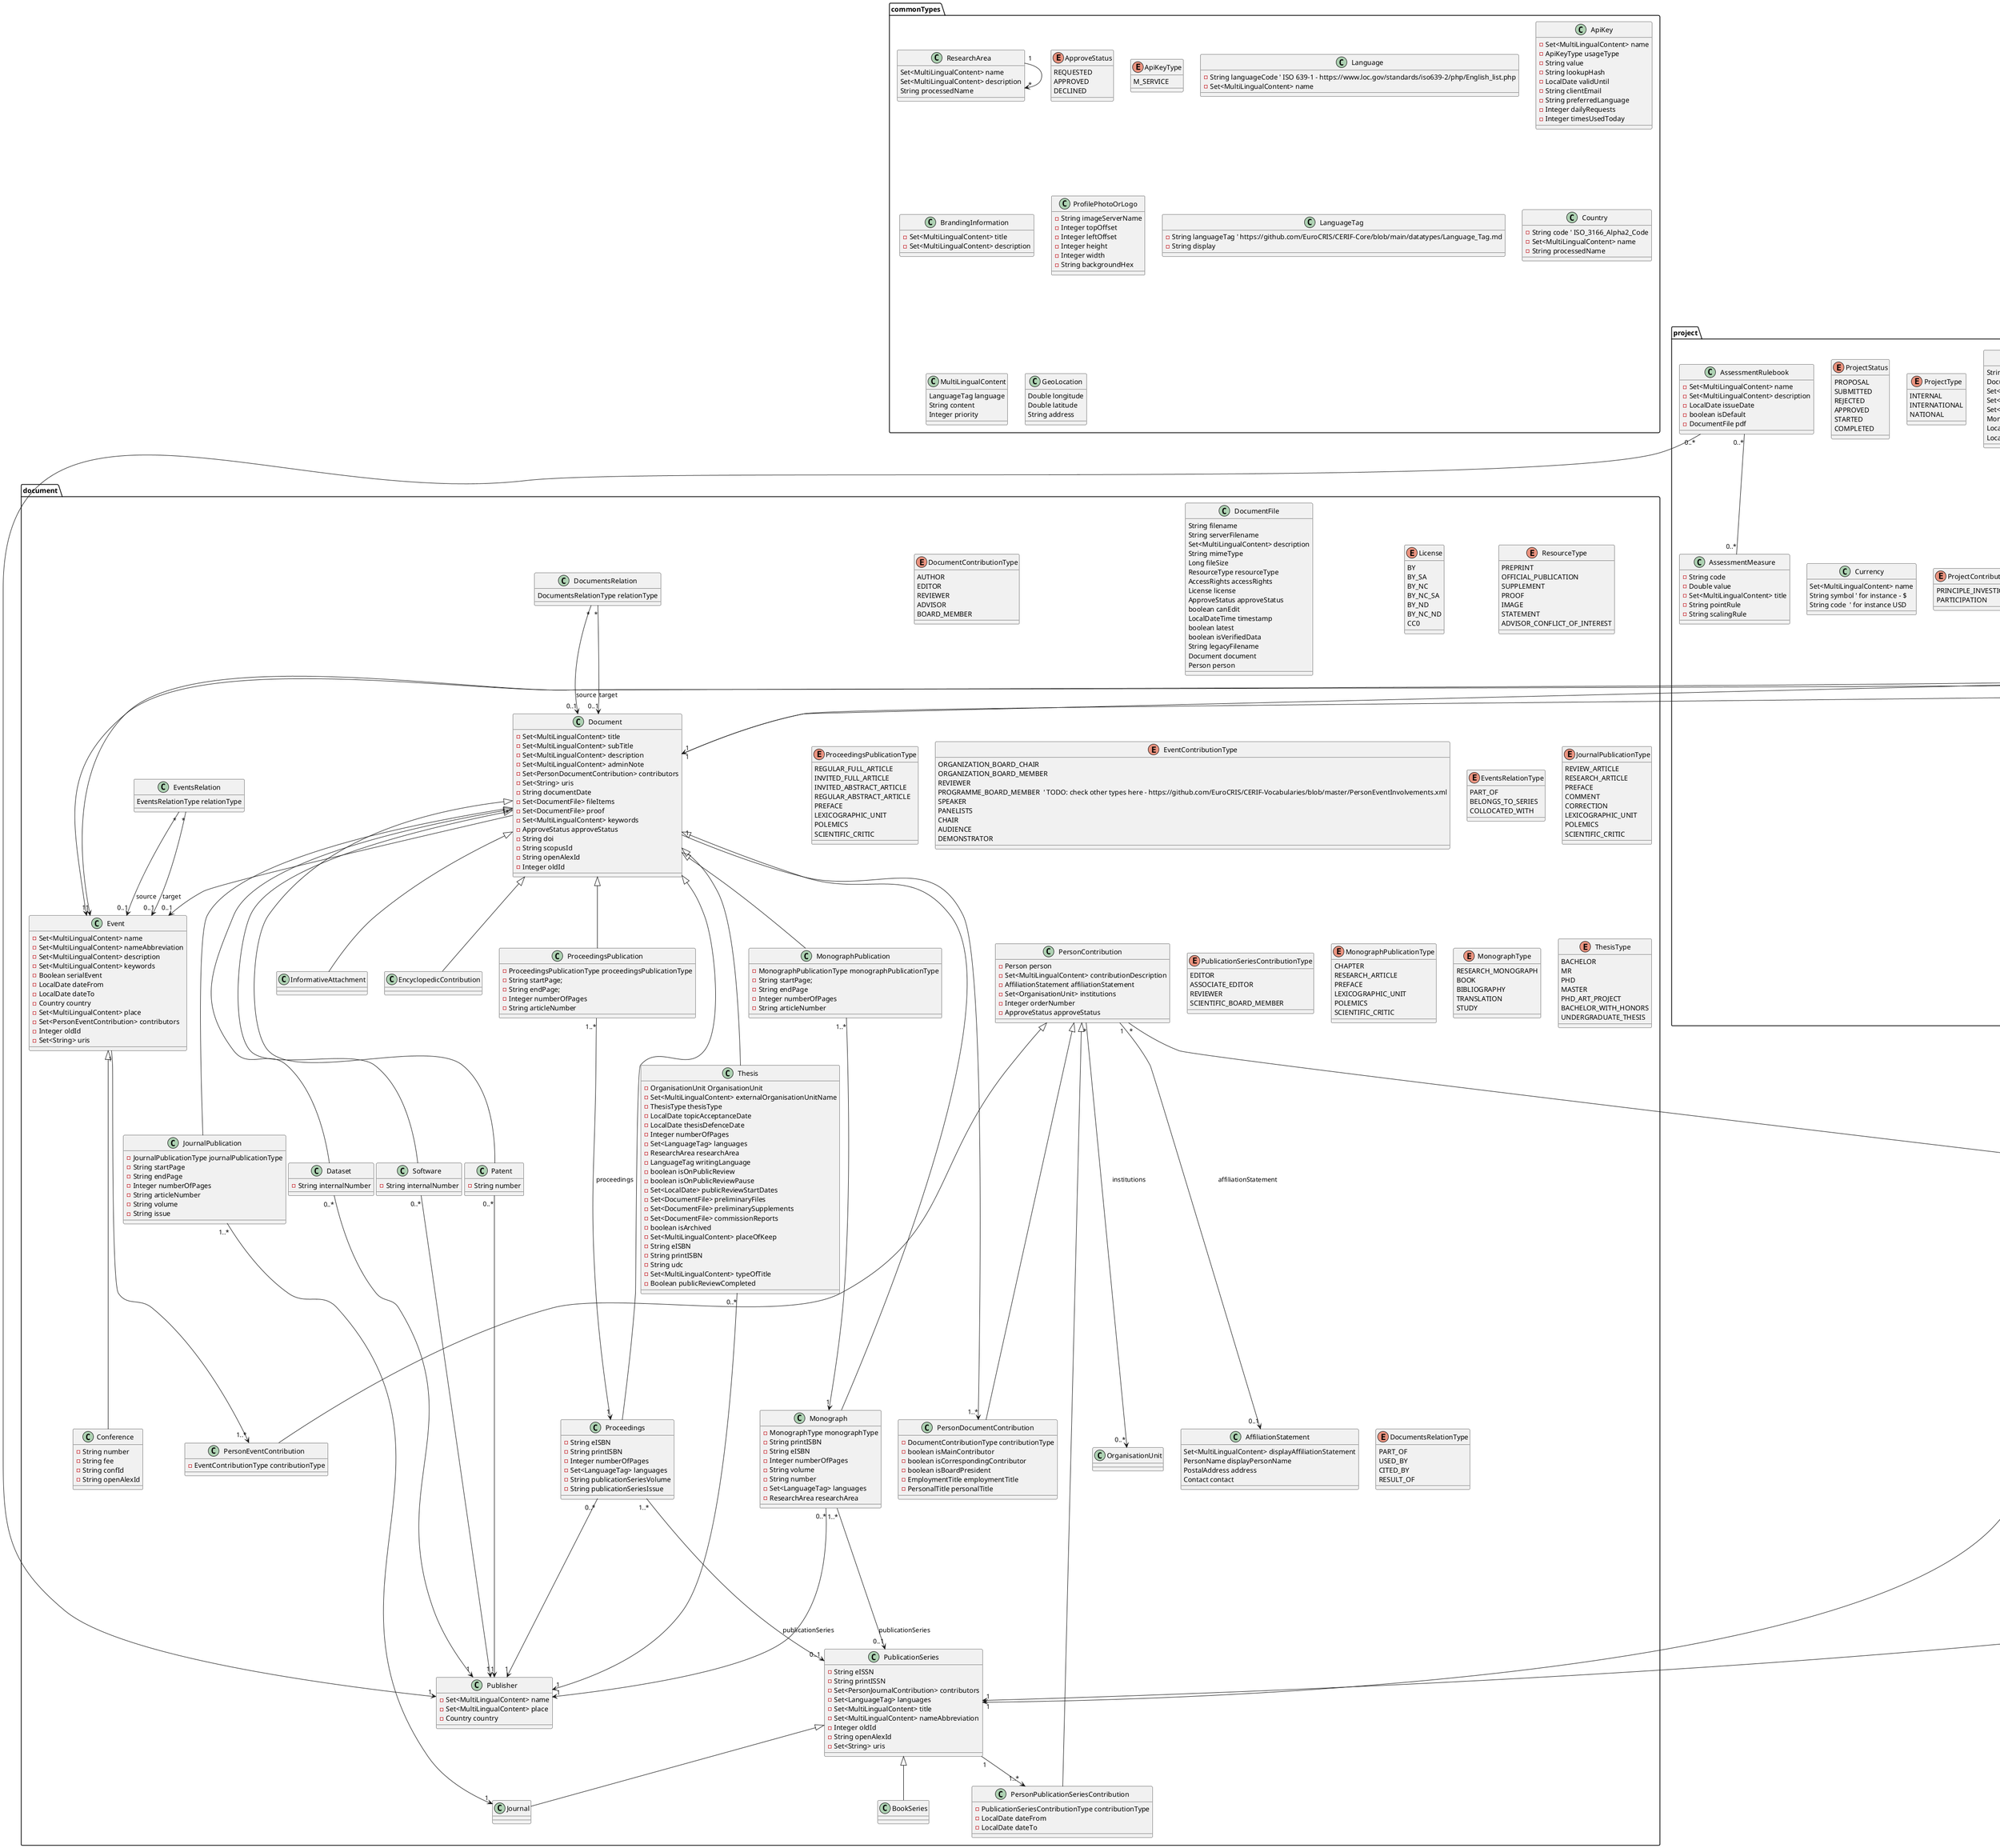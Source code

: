 @startuml teslaris

package commonTypes {

  enum ApproveStatus {
    REQUESTED
    APPROVED
    DECLINED
  }

  enum ApiKeyType {
      M_SERVICE
  }

  class Language {
    -String languageCode ' ISO 639-1 - https://www.loc.gov/standards/iso639-2/php/English_list.php
    -Set<MultiLingualContent> name
  }

  class ApiKey {
    -Set<MultiLingualContent> name
    -ApiKeyType usageType
    -String value
    -String lookupHash
    -LocalDate validUntil
    -String clientEmail
    -String preferredLanguage
    -Integer dailyRequests
    -Integer timesUsedToday
  }

  class BrandingInformation {
    -Set<MultiLingualContent> title
    -Set<MultiLingualContent> description
  }

  class ProfilePhotoOrLogo {
    -String imageServerName
    -Integer topOffset
    -Integer leftOffset
    -Integer height
    -Integer width
    -String backgroundHex
  }

  !startsub Language_Tag
    class LanguageTag {
      -String languageTag ' https://github.com/EuroCRIS/CERIF-Core/blob/main/datatypes/Language_Tag.md
      -String display
    }
  !endsub

  class Country {
    -String code ' ISO_3166_Alpha2_Code
    -Set<MultiLingualContent> name
    -String processedName
  }

  !startsub Multilingual_Content
    class MultiLingualContent {
      LanguageTag language
      String content
      Integer priority
    }
  !endsub

  class GeoLocation {
    Double longitude
    Double latitude
    String address
  }

  class ResearchArea {
    Set<MultiLingualContent> name
    Set<MultiLingualContent> description
    String processedName
  }
  ResearchArea "1" --> "*" ResearchArea
}


package user {
  enum UserRole {
    ADMIN
    RESEARCHER
    INSTITUTIONAL_EDITOR
    COMMISSION
    VICE_DEAN_FOR_SCIENCE
    INSTITUTIONAL_LIBRARIAN
    HEAD_OF_LIBRARY
    PROMOTION_REGISTRY_ADMINISTRATOR
  }

  enum UserNotificationPeriod {
      DAILY
      WEEKLY
      NEVER
  }

  class Privilege {
    -String name
  }

  class Authority {
    -String name
    -Set<Privilege> privileges
  }

  class User {
    -String email
    -String password
    -String note
    -Stirng firstname
    -Stirng lastname
    -boolean locked
    -boolean canTakeRole
    -LanguageTag preferedUILanguage
    -LanguageTag preferredReferenceCataloguingLanguage
    -Authority authority
    -Person person
    -OrganisationUnit OrganisationUnit
    -Commission commission
    -UserNotificationPeriod userNotificationPeriod
  }

  class UserAccountActivation {
    -String activationToken
  }
  UserActivation -> User

  class EmailUpdateRequest {
    -String emailUpdateToken
    -String newEmailAddress
  }
  EmailUpdateRequest -> User

  class RefreshToken {
    -String refreshTokenValue
  }
  RefreshToken -> User
}


package person {

!startsub Person
  class Person {
    -PersonName name
    -Set<PersonName> otherNames
    +String name()
    -Set<Involvement> involvements
    -Set<ExpertiseOrSkill> expertisesAndSkills
    -Set<Prize> prizes
    -Set<MultiLingualContent> biography
    -Set<MultiLingualContent> keyword
    -String apvnt
    -String eCrisId
    -String eNaukaId
    -String orcid
    -String scopusAuthorId
    -String openAlexId
    -Integer oldId
    -Set<ResearchArea> researchAreas
    -ApproveStatus approveStatus
  }
!endsub

  class PersonName {
    -String firstname
    -String otherName
    -String lastname
    -LocalDate dateFrom
    -LocalDate dateTo
  }

  class PersonalInfo {
    -LocalDate localBirth
    -String placeOfBrith
    -Sex sex
    -PostalAddress postalAddress
    -Contact contact
  }

  class Contact {
      -String contactEmail
      -String phoneNumber
  }

  class PostalAddress {
     -Country country
     -Set<MultiLingualContent> streetAndNumber
     -Set<MultiLingualContent> city
  }

  class Involvement {
    -LocalDate dateFrom
    -LocalDate dateTo
    -ApproveStatus approveStatus
    -Set<DocumentFile> proofs
    -InvolvementType involvementType
    -Set<MultiLingualContent> affiliationStatement
    ' an entity OrganisationUnit can be linked with Involvement, or it should be only specified in affiliationStatement
    ' it means if I studied in Germany, that institution record wouldn't be created in the database, it will be only specified in affiliationStatement
  }

  enum InvolvementType {
      STUDIED_AT
      COMPLETED_COURSE_AT
      POSTDOC_AT
      MEMBER_OF
      EMPLOYED_AT
      HIRED_BY ' or selfemployed
  }

  Involvement "*" --> "1" Person : personInvolved
  Involvement "*" --> "0..1" OrganisationUnit : organisationUnit


  class Education extends Involvement {
    -Set<MultiLingualContent> thesisTitle
    -Set<MultiLingualContent> title
    -Set<MultiLingualContent> shortTitle
  }

  class Employment extends Involvement {
    -EmploymentPosition employmentPosition
    -Set<MultiLingualContent> role
  }

  enum EmploymentPosition {
    SCIENTIFIC_ADVISOR
    ASSISTANT_TRAINEE
    EXPERT_ASSOCIATE
    ASSISTANT
    SENIOR_EXPERT_ASSOCIATE
    INSTRUCTOR
    EXPERT_ADVISOR
    COLLABORATOR
    SENIOR_INSTRUCTOR
    TEACHER
    TEACHER_OF_FOREIGN_LANGUAGES_AND_SKILLS
    RESEARCHER
    PROFESSOR_ENGINEER_HABILITATED
    ASSISTANT_WITH_MASTER
    ASSISTANT_WITH_MAGISTRATE
    ASSISTANT_WITH_DOCTORATE
    LECTURER
    SENIOR_LECTURER
    PROFESSOR_OF_VOCATIONAL_STUDIES
    ASSISTANT_PROFESSOR
    ASSOCIATE_PROFESSOR
    TEACHING_ASSISTANT
    FULL_PROFESSOR
    PROFESSOR_EMERITUS
    RETIRED_PROFESSOR
    RESEARCH_TRAINEE
    RESEARCH_ASSOCIATE
    SCIENTIFIC_COLLABORATOR
    SENIOR_SCIENTIFIC_COLLABORATOR
    TEACHING_ASSOCIATE
  }

  class Membership extends Involvement {
      -Set<MultiLingualContent> contributionDescription
      -Set<MultiLingualContent> role
  }

  class ExpertiseOrSkill {
    Set<MultiLingualContent> name
    Set<MultiLingualContent> description
    Set<DocumentFile> proofs
  }

  ExpertiseOrSkill "*" --> "1" Person : person

  class LanguageKnowledge extends ExpertiseOrSkill {
      Language language
    '  int speakingLevel
    '  int readingLevel
    '  int writingLevel
  }
  ' the another example of expertise might be usage of some complex piece of equipment

  class Prize {
    Set<MultiLingualContent> title
    Set<MultiLingualContent> description
    Set<DocumentFile> proofs
    LocalDate date
  }

  Prize "*" --> "1" Person : person

  enum Sex {
    MALE
    FEMALE
  }

}

package institution {
  !startsub Organisation_Unit
    class OrganisationUnit {
      -Set<MultiLingualContent> name
      -String nameAbbreviation
      -Set<MultiLingualContent> keyword
      -Set<ResearchArea> researchAreas
      -GeoLocation location
      -ApproveStatus approveStatus
      -Integer oldId
      -String scopusAfid
      -String openAlexId
      -String ror
      -Contact contact
      -Set<String> uris
    }
  !endsub

  OrganisationUnitsRelation "*" --> "0..1" OrganisationUnit : sourceOrganisationUnit
  OrganisationUnitsRelation "*" --> "0..1" OrganisationUnit : targetOrganisationUnit

  class InstitutionDefaultSubmissionContent {
    -Set<MultiLingualContent> placeOfKeep
    -Set<MultiLingualContent> typeOfTitle
  }

  InstitutionDefaultSubmissionContent "0..1" --> "1" OrganisationUnit : institution

  class OrganisationUnitsRelation {
    Set<MultiLingualContent> sourceAffiliationStatement
    Set<MultiLingualContent> targetAffiliationStatement
    OrganisationUnitRelationType relationType
    LocalDate dateFrom
    LocalDate dateTo
    ApproveStatus approveStatus
    Set<DocumentFile> proofs
  }


  enum OrganisationUnitsRelationType {
    BELONGS_TO
    MEMBER_OF
  }

}

package document {

  !startsub Person_Contribution
    enum DocumentContributionType {
      AUTHOR
      EDITOR
      REVIEWER
      ADVISOR
      BOARD_MEMBER
    }
  !endsub

  class Publisher {
    -Set<MultiLingualContent> name
    -Set<MultiLingualContent> place
    -Country country
  }

  !startsub Person_Contribution
    class PersonContribution {
      -Person person
      -Set<MultiLingualContent> contributionDescription
      -AffiliationStatement affiliationStatement
      -Set<OrganisationUnit> institutions
      -Integer orderNumber
      -ApproveStatus approveStatus
      ' TODO: maybe we need here a new enumeration, whether contribution is claimed or not by author
    }

    PersonContribution "*" --> "0..*" OrganisationUnit : institutions
    PersonContribution "*" --> "1" Person : person
    PersonContribution "1" --> "0..1" AffiliationStatement : affiliationStatement
  !endsub

  !startsub Person_Contribution
    class AffiliationStatement {
      Set<MultiLingualContent> displayAffiliationStatement
      PersonName displayPersonName
      PostalAddress address
      Contact contact
    }
  !endsub

  !startsub Person_Document_Contribution
    class PersonDocumentContribution extends PersonContribution {
      -DocumentContributionType contributionType
      -boolean isMainContributor
      -boolean isCorrespondingContributor
      -boolean isBoardPresident
      -EmploymentTitle employmentTitle
      -PersonalTitle personalTitle
    }
  !endsub

  !startsub Person_Contribution
    class DocumentFile {
      String filename
      String serverFilename
      Set<MultiLingualContent> description
      String mimeType
      Long fileSize
      ResourceType resourceType
      AccessRights accessRights
      License license
      ApproveStatus approveStatus
      boolean canEdit
      LocalDateTime timestamp
      boolean latest
      boolean isVerifiedData
      String legacyFilename
      Document document
      Person person
    }
  !endsub

  enum License {
    BY
    BY_SA
    BY_NC
    BY_NC_SA
    BY_ND
    BY_NC_ND
    CC0
  }

  enum ResourceType {
    PREPRINT
    OFFICIAL_PUBLICATION
    SUPPLEMENT
    PROOF
    IMAGE
    STATEMENT
    ADVISOR_CONFLICT_OF_INTEREST
  }

  !startsub Document
    class Document {
      -Set<MultiLingualContent> title
      -Set<MultiLingualContent> subTitle
      -Set<MultiLingualContent> description
      -Set<MultiLingualContent> adminNote
      -Set<PersonDocumentContribution> contributors
      -Set<String> uris
      -String documentDate
      -Set<DocumentFile> fileItems
      -Set<DocumentFile> proof
      -Set<MultiLingualContent> keywords
      -ApproveStatus approveStatus
      -String doi
      -String scopusId
      -String openAlexId
      -Integer oldId
    }
  !endsub

  class ProceedingsPublication extends Document {
    -ProceedingsPublicationType proceedingsPublicationType
    -String startPage;
    -String endPage;
    -Integer numberOfPages
    -String articleNumber
  }

  enum ProceedingsPublicationType {
      REGULAR_FULL_ARTICLE
      INVITED_FULL_ARTICLE
      INVITED_ABSTRACT_ARTICLE
      REGULAR_ABSTRACT_ARTICLE
      PREFACE
      LEXICOGRAPHIC_UNIT
      POLEMICS
      SCIENTIFIC_CRITIC
    }

  class Proceedings extends Document {
    -String eISBN
    -String printISBN
    -Integer numberOfPages
    -Set<LanguageTag> languages
    -String publicationSeriesVolume
    -String publicationSeriesIssue
  }

  class Conference extends Event{
    -String number
    -String fee
    -String confId
    -String openAlexId
  }

  !startsub Event
    class Event {
      -Set<MultiLingualContent> name
      -Set<MultiLingualContent> nameAbbreviation
      -Set<MultiLingualContent> description
      -Set<MultiLingualContent> keywords
      -Boolean serialEvent
      -LocalDate dateFrom
      -LocalDate dateTo
      -Country country
      -Set<MultiLingualContent> place
      -Set<PersonEventContribution> contributors
      -Integer oldId
      -Set<String> uris
    }
  !endsub

  enum EventContributionType {
     ORGANIZATION_BOARD_CHAIR
     ORGANIZATION_BOARD_MEMBER
     REVIEWER
     PROGRAMME_BOARD_MEMBER  ' TODO: check other types here - https://github.com/EuroCRIS/CERIF-Vocabularies/blob/master/PersonEventInvolvements.xml
     SPEAKER
     PANELISTS
     CHAIR
     AUDIENCE
     DEMONSTRATOR
  }

  class PersonEventContribution extends PersonContribution {
     -EventContributionType contributionType
  }

  EventsRelation "*" --> "0..1" Event : source
  EventsRelation "*" --> "0..1" Event : target

  class EventsRelation {
    EventsRelationType relationType
  }


  enum EventsRelationType {
    PART_OF
' the relation type above is used to link one event which is part of the another event (for instance, workshop at a conference)
    BELONGS_TO_SERIES
' the relation type above is used to link an event occurence (conference, for instance ICIST 2023) with event series (event with data property serialEvent=true, for instance ICIST)
    COLLOCATED_WITH
' the relation type above is used to link two events organized together
  }

  ProceedingsPublication "1..*" --> "1" Proceedings : proceedings
' Proceedings "1..*" --> "1" Conference the relation below should replace this one. However, the conference should have one or more linked proceedings,
' but also any event (for instance plenary presentation is an event which is part of conference) could have linked documents (presentation, dataset, etc.)

  !startsub Document
    Document "*" --> "0..1" Event
    Document "1" --> "1..*" PersonDocumentContribution
  !endsub

  Proceedings "1..*" --> "0..1" PublicationSeries : publicationSeries

  !startsub Journal_Publication
    class JournalPublication extends Document {
      -JournalPublicationType journalPublicationType
      -String startPage
      -String endPage
      -Integer numberOfPages
      -String articleNumber
      -String volume
      -String issue
    }
  !endsub

  enum JournalPublicationType {
      REVIEW_ARTICLE
      RESEARCH_ARTICLE
      PREFACE
      COMMENT
      CORRECTION
      LEXICOGRAPHIC_UNIT
      POLEMICS
      SCIENTIFIC_CRITIC
    }

  class PublicationSeries {
    -String eISSN
    -String printISSN
    -Set<PersonJournalContribution> contributors
    -Set<LanguageTag> languages
    -Set<MultiLingualContent> title
    -Set<MultiLingualContent> nameAbbreviation
    -Integer oldId
    -String openAlexId
    -Set<String> uris
  }

  class Journal extends PublicationSeries {
  }

  class BookSeries extends PublicationSeries {
    ' for instance https://www.springer.com/gp/computer-science/lncs
  }

  class PersonPublicationSeriesContribution extends PersonContribution {
    -PublicationSeriesContributionType contributionType
    -LocalDate dateFrom
    -LocalDate dateTo
  }

  enum PublicationSeriesContributionType {
    EDITOR
    ASSOCIATE_EDITOR
    REVIEWER
    SCIENTIFIC_BOARD_MEMBER
  }

  JournalPublication "1..*" --> "1" Journal

  class MonographPublication extends Document {
    -MonographPublicationType monographPublicationType
    -String startPage;
	-String endPage
    -Integer numberOfPages
    -String articleNumber
  }

  enum MonographPublicationType {
      CHAPTER
      RESEARCH_ARTICLE
      PREFACE
      LEXICOGRAPHIC_UNIT
      POLEMICS
      SCIENTIFIC_CRITIC
    }

  class Monograph extends Document {
    -MonographType monographType
    -String printISBN
    -String eISBN
    -Integer numberOfPages
    -String volume
    ' volume and number are defined only in the case publicationSeries is defined.
    ' We can even model that with link entity PublicationToPublicationSeriesRelation (with volume and number)
    -String number
    -Set<LanguageTag> languages
    -ResearchArea researchArea
  }

  enum MonographType {
        RESEARCH_MONOGRAPH
        BOOK
        BIBLIOGRAPHY
        TRANSLATION
        STUDY
      }

  Monograph "1..*" --> "0..1" PublicationSeries : publicationSeries

  MonographPublication "1..*" --> "1" Monograph

  class Patent extends Document {
    -String number
  }

  class InformativeAttachment extends Document {
  }

  class EncyclopedicContribution extends Document {
  }

  class Thesis extends Document {
    -OrganisationUnit OrganisationUnit
    -Set<MultiLingualContent> externalOrganisationUnitName
    -ThesisType thesisType
    -LocalDate topicAcceptanceDate
    -LocalDate thesisDefenceDate
    -Integer numberOfPages
    -Set<LanguageTag> languages
    -ResearchArea researchArea
    -LanguageTag writingLanguage
    -boolean isOnPublicReview
    -boolean isOnPublicReviewPause
    -Set<LocalDate> publicReviewStartDates
    -Set<DocumentFile> preliminaryFiles
    -Set<DocumentFile> preliminarySupplements
    -Set<DocumentFile> commissionReports
    -boolean isArchived
    -Set<MultiLingualContent> placeOfKeep
    -String eISBN
    -String printISBN
    -String udc
    -Set<MultiLingualContent> typeOfTitle
    -Boolean publicReviewCompleted
  }

  class Dataset extends Document {
    -String internalNumber
  }

  class Software extends Document {
    -String internalNumber
  }

  enum ThesisType {
    BACHELOR
    MR
    PHD
    MASTER
    PHD_ART_PROJECT
    BACHELOR_WITH_HONORS
    UNDERGRADUATE_THESIS
  }

  PublicationSeries "1" --> "1..*" PersonPublicationSeriesContribution
  Event "1" --> "1..*" PersonEventContribution
  Thesis "0..*" --> "1" Publisher
  Monograph "0..*" --> "1" Publisher
  Proceedings "0..*" --> "1" Publisher
  Patent "0..*" --> "1" Publisher
  Dataset "0..*" --> "1" Publisher
  Software "0..*" --> "1" Publisher

  DocumentsRelation "*" --> "0..1" Document : source
  DocumentsRelation "*" --> "0..1" Document : target

  class DocumentsRelation {
    DocumentsRelationType relationType
  }

  enum DocumentsRelationType {
    PART_OF
    USED_BY
    CITED_BY
    RESULT_OF
  }

}

package project {

  class Project {
    Set<MultiLingualContent> name
    Set<MultiLingualContent> description
    Set<MultiLingualContent> nameAbbreviation
    Set<MultiLingualContent> keywords
    Set<MultiLingualContent> adminNote
    Set<String> uris
    Set<PersonProjectContribution> contributors
    Set<ProjectDocument> documents
    LocalDate dateFrom
    LocalDate dateTo
    Set<ProjectStatus> statuses
    ProjectType type
    Set<Funding> fundings
  }

  enum ProjectStatus {
    PROPOSAL
    SUBMITTED
    REJECTED
    APPROVED
    STARTED
    COMPLETED
  }

  enum ProjectType {
    INTERNAL
    INTERNATIONAL
    NATIONAL
  }

  class Funding {
    String fundingNumber
    DocumentFile agreement
    Set<MultiLingualContent> fundingCall
    Set<MultiLingualContent> fundingProgram
    Set<MultiLingualContent> fundingAgency
    MonetaryAmount grant
    LocalDate dateFrom
    LocalDate dateTo
  }

  class MonetaryAmount {
    double amount
    Currency currency
  }

  class Currency {
    Set<MultiLingualContent> name
    String symbol ' for instance - $
    String code  ' for instance USD
  }

  class PersonProjectContribution extends PersonContribution {
    ProjectContributionType contributionType
    LocalDate dateFrom
    LocalDate dateTo
  }

  enum ProjectContributionType {
    PRINCIPLE_INVESTIGATOR
    PARTICIPATION
  }

  ProjectsRelation "*" --> "1" Project : source
  ProjectsRelation "*" --> "1" Project : target

  class ProjectsRelation {
    ProjectsRelationType relationType
    LocalDate dateFrom
    LocalDate dateTo
  }


  enum ProjectsRelationType {
    PART_OF
    RESULT_OF
    PREDECESSOR
  }


  class ProjectDocument {
    Document document
    ProjectDocumentType relationType
  }


  enum ProjectDocumentType {
    REPORT
    RESULT
    USED
  }

  class AssessmentRulebook {
    -Set<MultiLingualContent> name
    -Set<MultiLingualContent> description
    -LocalDate issueDate
    -boolean isDefault
    -DocumentFile pdf
  }

  AssessmentRulebook "0..*" --> "1" Publisher

  AssessmentRulebook "0..*" -- "0..*" AssessmentMeasure

  class AssessmentMeasure {
    -String code
    ' M28b
    ' M22
    -Double value
    ' 2.5
    -Set<MultiLingualContent> title
    ' examples of Serbian rule book:
    ' Uređivanje istaknutog međunarodnog naučnog   M28b  2,5  2,5  2,5  2,5  časopisa (gost urednik) ili publikacije sa monografskim delima kategorije M14
    ' Autor rada u istaknutom međunarodnom časopisu
    -String pointRule
    -String scalingRule
  }

  class AssessmentClassification {
    -String code
    ' international journal
    ' leading international journal
    -Set<MultiLingualContent> title
    -String formalDescriptionOfRule
    ' rule is based on indicators and commission properties
    -Set<ApplicableEntityType> applicableTypes
  }

  enum ApplicableEntityType {
    MONOGRAPH
    EVENT
    DOCUMENT
    PERSON
    ORGANISATION_UNIT
    PUBLICATION_SERIES
    ALL
  }

  class Commission {
    MultiLingualContent description
    ' it might be description of the commission goal, for instance comission for promotion to higher position, or Faculty of Sciences commission, or national/Serbian ministry of science commission
    -Set<String> sources
    -LocalDate assessmentDateFrom
    -LocalDate assessmentDateTo
    -Set<Document> documentsForAssessment
    -Set<Person> personsForAssessment
    -Set<OrganisationUnit> organisationUnitsForAssessment
    -String formalDescriptionOfRule
    ' it additionally defining rules for automatic determination of assessment classification, for instance all research areas are taken into account and the best classification is taken into account
    ' we should consider whether researchAreas (inherited from OrganisationUnit), sources, assessmentDateFrom and assessmentDateTo can be specified through formal description
  }

  Commission "0..1 sourceCommission" --> "0..* relations" CommissionRelation

  class CommissionRelation {
    -ResultClaculationMethod resultCalculationMethod
    -Integer priority
  }

  CommissionRelation "0..*" --> "0..* targetCommission" Commission

  class CommissionReport {
    -String reportFileName
  }

  CommissionReport "0..*" --> "1" Commission

  class EntityAssessmentClassification {
    -LocalDateTime timestamp
    -Boolean manual
    -Integer classificationYear
  }

  EntityAssessmentClassification "0..*" --> "1" Commission
  EntityAssessmentClassification "0..*" --> "1" AssessmentClassification

  class DocumentAssessmentClassification extends EntityAssessmentClassification {
  }

  DocumentAssessmentClassification "0..*" --> "1" Document

  class EventAssessmentClassification extends EntityAssessmentClassification {
  }

  EventAssessmentClassification "0..*" --> "1" Event

  class PublicationSeriesAssessmentClassification extends EntityAssessmentClassification {
  }

  PublicationSeriesAssessmentClassification "0..*" --> "1" PublicationSeries

  class PersonAssessmentClassification extends EntityAssessmentClassification {
  }

  PersonAssessmentClassification "0..*" --> "1" Person

  class OrganisationUnitAssessmentClassification extends EntityAssessmentClassification {
  }

  OrganisationUnitAssessmentClassification "0..*" --> "1" OrganisationUnit

  class Indicator {
    -String code
    -Set<MultiLingualContent> title
    ' h-index
    ' two years impact factor (numeric value in PublicationSeries_Indicator - 1.138)
    ' two years impact factor position (number value in PublicationSeries_Indicator - 56, meaning a journal is 56th in the list according to two years impact factor )
    ' two years impact factor fraction (number value in PublicationSeries_Indicator - 0.17, meaning a journal belongs to 17% of the best journals in a research field)
    ' AMS journal (boolean value in PublicationSeries_Indicator, true - journal belongs to AMS list, false - not belongs to the list)
    ' etc.
    -Set<MultiLingualContent> description
    -AccessLevel accessLevel
    -Set<ApplicableEntityType> applicableTypes
    -IndicatorContentType contentType
  }

  class ExternalIndicatorConfiguration {
    -Boolean showAltmetric
    -Boolean showDimensions
    -Boolean showOpenCitations
    -Boolean showPlumX
    -Boolean showUnpaywall
  }

  ExternalIndicatorConfiguration "0..1" --> "1" OrganisationUnit

  enum AccessLevel {
    OPEN
    CLOSED
    ADMIN_ONLY
  }

  enum IndicatorContentType {
    TEXT
    BOOL
    NUMBER
    ANYTHING
  }

  enum ApplicableEntityType {
    MONOGRAPH
    EVENT
    DOCUMENT
    PERSON
    ORGANISATION_UNIT
    PUBLICATION_SERIES
    ALL
  }

  class EntityIndicator {
    -Double numericValue
    -Boolean booleanValue
    -String textualValue
    -LocalDateTime timestamp
    -EntityIndicatorSource source
    -LocalDate fromDate
    -LocalDate toDate
    -Set<DocumentFile> proofs
    -Set<String> urls
  }

  EntityIndicator "0..*" --> "1" Indicator
  EntityIndicator "0..*" --> "0" User
  ' in some cases there won't be user, such as when performing automatic import of journal impact factors from external source

  enum EntityIndicatorSource {
    MANUAL
    WEB_OF_SCIENCE
    SCIMAGO
    ERIH_PLUS
    MKS_SLAVISTS
  }

  class DocumentIndicator extends EntityIndicator {
  }

  DocumentIndicator "0..*" --> "1" Document


  class EventIndicator extends EntityIndicator {
  }

  EventIndicator "0..*" --> "1" Event

  class PublicationSeriesIndicator extends EntityIndicator {
    -String categoryIdentifier
    -String edition
  }

  PublicationSeriesIndicator "0..*" --> "1" PublicationSeries

  class PersonIndicator extends EntityIndicator {
  }

  PersonIndicator "0..*" --> "1" Person

  class OrganisationUnitIndicator extends EntityIndicator {
  }

  OrganisationUnitIndicator "0..*" --> "1" OrganisationUnit

}

@enduml

